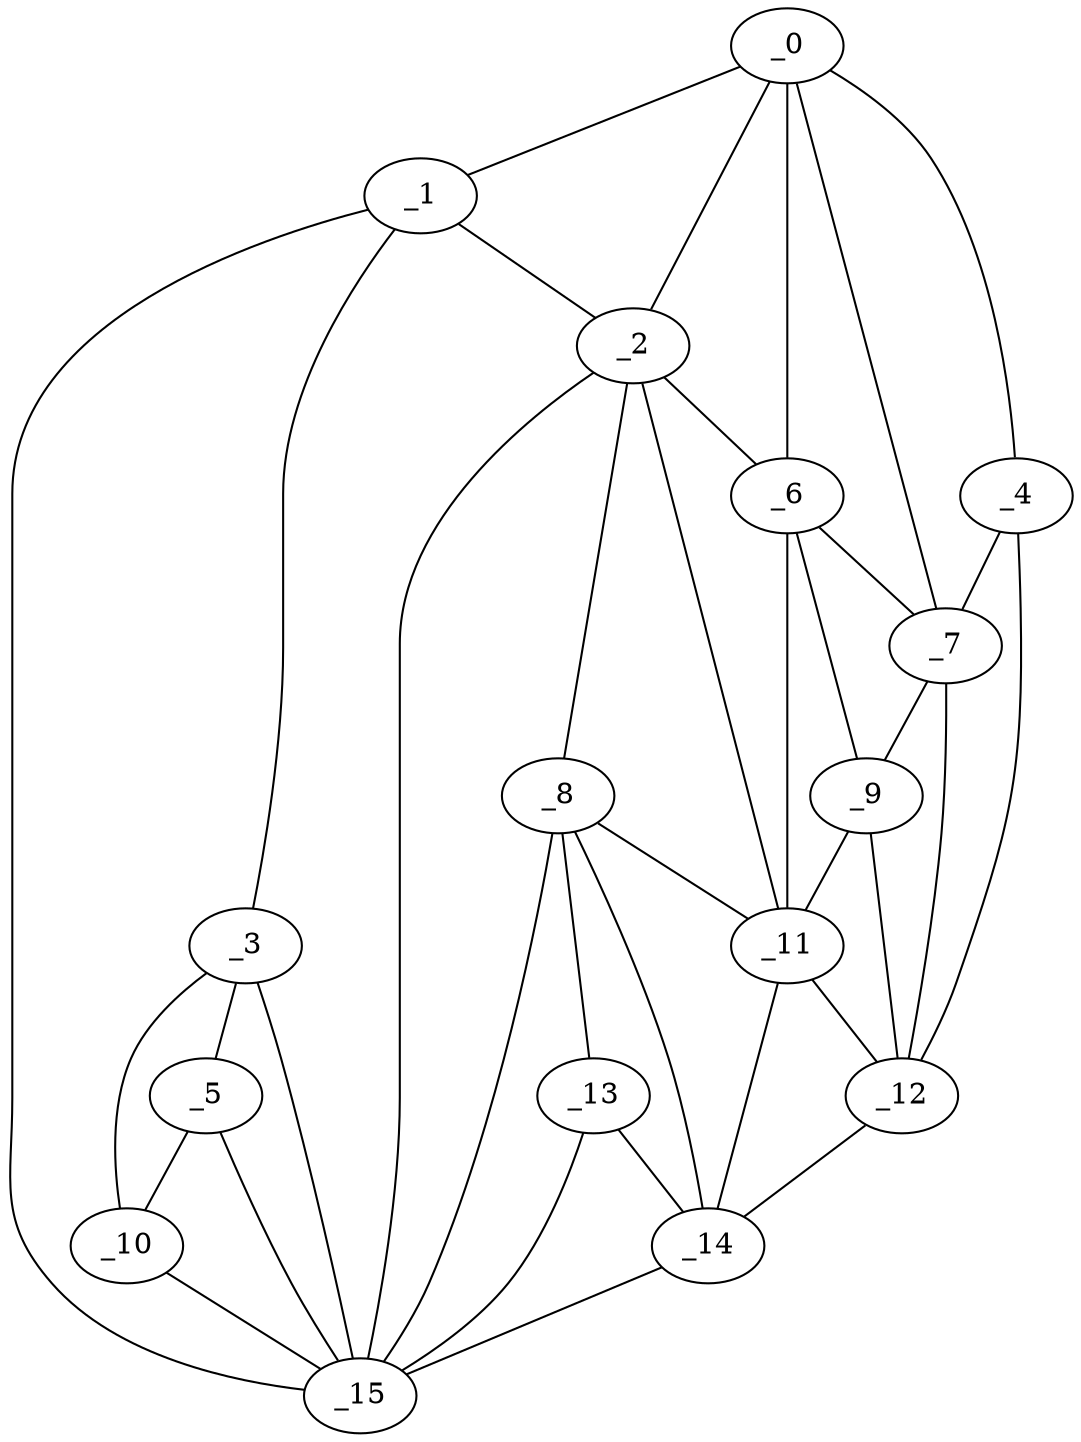 graph "obj33__110.gxl" {
	_0	 [x=52,
		y=125];
	_1	 [x=53,
		y=51];
	_0 -- _1	 [valence=1];
	_2	 [x=53,
		y=55];
	_0 -- _2	 [valence=2];
	_4	 [x=59,
		y=125];
	_0 -- _4	 [valence=1];
	_6	 [x=69,
		y=105];
	_0 -- _6	 [valence=1];
	_7	 [x=69,
		y=113];
	_0 -- _7	 [valence=2];
	_1 -- _2	 [valence=2];
	_3	 [x=56,
		y=35];
	_1 -- _3	 [valence=1];
	_15	 [x=80,
		y=47];
	_1 -- _15	 [valence=2];
	_2 -- _6	 [valence=2];
	_8	 [x=73,
		y=68];
	_2 -- _8	 [valence=2];
	_11	 [x=77,
		y=90];
	_2 -- _11	 [valence=2];
	_2 -- _15	 [valence=2];
	_5	 [x=67,
		y=2];
	_3 -- _5	 [valence=1];
	_10	 [x=76,
		y=34];
	_3 -- _10	 [valence=2];
	_3 -- _15	 [valence=2];
	_4 -- _7	 [valence=2];
	_12	 [x=78,
		y=117];
	_4 -- _12	 [valence=1];
	_5 -- _10	 [valence=1];
	_5 -- _15	 [valence=1];
	_6 -- _7	 [valence=2];
	_9	 [x=75,
		y=102];
	_6 -- _9	 [valence=2];
	_6 -- _11	 [valence=2];
	_7 -- _9	 [valence=2];
	_7 -- _12	 [valence=1];
	_8 -- _11	 [valence=2];
	_13	 [x=79,
		y=65];
	_8 -- _13	 [valence=2];
	_14	 [x=79,
		y=83];
	_8 -- _14	 [valence=2];
	_8 -- _15	 [valence=1];
	_9 -- _11	 [valence=2];
	_9 -- _12	 [valence=2];
	_10 -- _15	 [valence=2];
	_11 -- _12	 [valence=1];
	_11 -- _14	 [valence=1];
	_12 -- _14	 [valence=1];
	_13 -- _14	 [valence=1];
	_13 -- _15	 [valence=2];
	_14 -- _15	 [valence=1];
}
